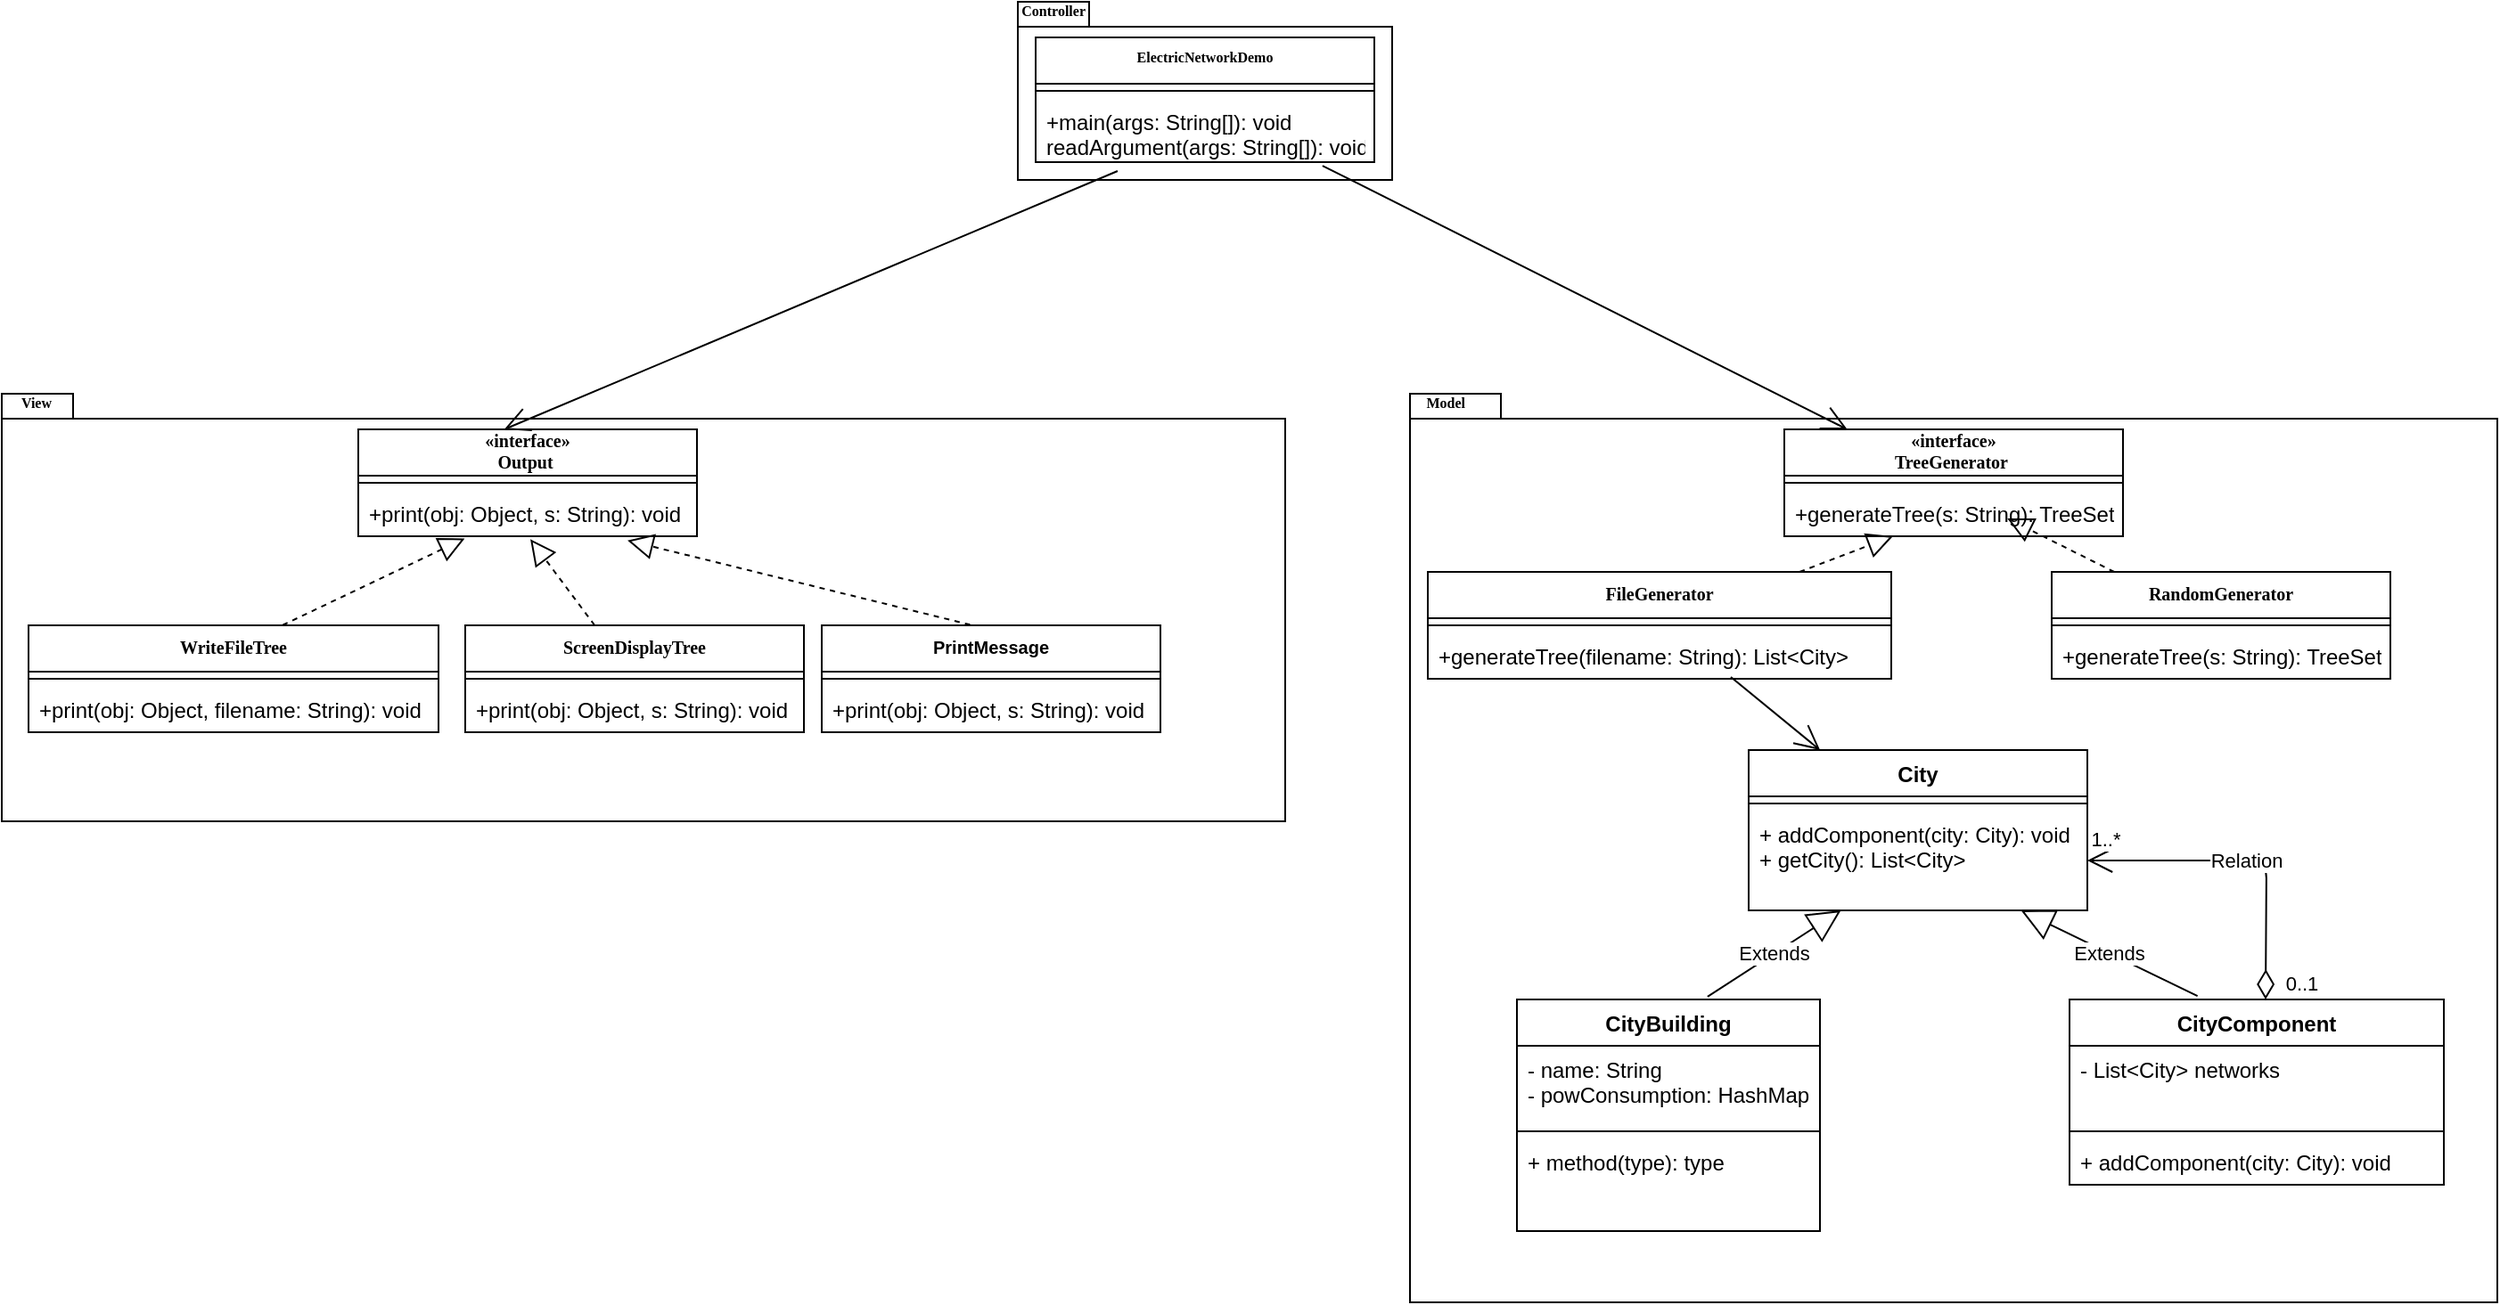 <mxfile version="14.4.3" type="device"><diagram name="Page-1" id="c4acf3e9-155e-7222-9cf6-157b1a14988f"><mxGraphModel dx="1618" dy="1622" grid="1" gridSize="10" guides="1" tooltips="1" connect="1" arrows="1" fold="1" page="1" pageScale="1" pageWidth="850" pageHeight="1100" background="#ffffff" math="0" shadow="0"><root><mxCell id="0"/><mxCell id="1" parent="0"/><mxCell id="6tcFPDkXVUWZXbADZp2s-4" value="Controller" style="shape=folder;fontStyle=1;spacingTop=10;tabWidth=40;tabHeight=14;tabPosition=left;html=1;fontFamily=Times New Roman;labelPosition=left;verticalLabelPosition=top;align=right;verticalAlign=bottom;spacingBottom=-13;spacingRight=-39;fontSize=8;" parent="1" vertex="1"><mxGeometry x="-100" y="-1030" width="210" height="100" as="geometry"/></mxCell><mxCell id="6tcFPDkXVUWZXbADZp2s-5" value="ElectricNetworkDemo" style="swimlane;fontStyle=1;align=center;verticalAlign=top;childLayout=stackLayout;horizontal=1;startSize=26;horizontalStack=0;resizeParent=1;resizeParentMax=0;resizeLast=0;collapsible=1;marginBottom=0;fontFamily=Times New Roman;fontSize=8;" parent="1" vertex="1"><mxGeometry x="-90" y="-1010" width="190" height="70" as="geometry"/></mxCell><mxCell id="6tcFPDkXVUWZXbADZp2s-7" value="" style="line;strokeWidth=1;fillColor=none;align=left;verticalAlign=middle;spacingTop=-1;spacingLeft=3;spacingRight=3;rotatable=0;labelPosition=right;points=[];portConstraint=eastwest;" parent="6tcFPDkXVUWZXbADZp2s-5" vertex="1"><mxGeometry y="26" width="190" height="8" as="geometry"/></mxCell><mxCell id="6tcFPDkXVUWZXbADZp2s-8" value="+main(args: String[]): void&#10;readArgument(args: String[]): void&#10;" style="text;strokeColor=none;fillColor=none;align=left;verticalAlign=top;spacingLeft=4;spacingRight=4;overflow=hidden;rotatable=0;points=[[0,0.5],[1,0.5]];portConstraint=eastwest;" parent="6tcFPDkXVUWZXbADZp2s-5" vertex="1"><mxGeometry y="34" width="190" height="36" as="geometry"/></mxCell><mxCell id="6tcFPDkXVUWZXbADZp2s-9" value="Model&lt;br&gt;" style="shape=folder;fontStyle=1;spacingTop=10;tabWidth=40;tabHeight=14;tabPosition=left;html=1;fontFamily=Times New Roman;labelPosition=left;verticalLabelPosition=top;align=right;verticalAlign=bottom;spacingBottom=-13;spacingRight=-32;fontSize=8;" parent="1" vertex="1"><mxGeometry x="120" y="-810" width="610" height="510" as="geometry"/></mxCell><mxCell id="6tcFPDkXVUWZXbADZp2s-10" value="View&lt;br&gt;" style="shape=folder;fontStyle=1;spacingTop=10;tabWidth=40;tabHeight=14;tabPosition=left;html=1;fontFamily=Times New Roman;labelPosition=left;verticalLabelPosition=top;align=right;verticalAlign=bottom;spacingBottom=-13;spacingRight=-29;fontSize=8;" parent="1" vertex="1"><mxGeometry x="-670" y="-810" width="720" height="240" as="geometry"/></mxCell><mxCell id="6tcFPDkXVUWZXbADZp2s-16" value="WriteFileTree" style="swimlane;fontStyle=1;align=center;verticalAlign=top;childLayout=stackLayout;horizontal=1;startSize=26;horizontalStack=0;resizeParent=1;resizeParentMax=0;resizeLast=0;collapsible=1;marginBottom=0;fontFamily=Times New Roman;fontSize=10;" parent="1" vertex="1"><mxGeometry x="-655" y="-680" width="230" height="60" as="geometry"/></mxCell><mxCell id="6tcFPDkXVUWZXbADZp2s-18" value="" style="line;strokeWidth=1;fillColor=none;align=left;verticalAlign=middle;spacingTop=-1;spacingLeft=3;spacingRight=3;rotatable=0;labelPosition=right;points=[];portConstraint=eastwest;" parent="6tcFPDkXVUWZXbADZp2s-16" vertex="1"><mxGeometry y="26" width="230" height="8" as="geometry"/></mxCell><mxCell id="6tcFPDkXVUWZXbADZp2s-19" value="+print(obj: Object, filename: String): void" style="text;strokeColor=none;fillColor=none;align=left;verticalAlign=top;spacingLeft=4;spacingRight=4;overflow=hidden;rotatable=0;points=[[0,0.5],[1,0.5]];portConstraint=eastwest;" parent="6tcFPDkXVUWZXbADZp2s-16" vertex="1"><mxGeometry y="34" width="230" height="26" as="geometry"/></mxCell><mxCell id="6tcFPDkXVUWZXbADZp2s-20" value="ScreenDisplayTree" style="swimlane;fontStyle=1;align=center;verticalAlign=top;childLayout=stackLayout;horizontal=1;startSize=26;horizontalStack=0;resizeParent=1;resizeParentMax=0;resizeLast=0;collapsible=1;marginBottom=0;fontFamily=Times New Roman;fontSize=10;" parent="1" vertex="1"><mxGeometry x="-410" y="-680" width="190" height="60" as="geometry"/></mxCell><mxCell id="6tcFPDkXVUWZXbADZp2s-22" value="" style="line;strokeWidth=1;fillColor=none;align=left;verticalAlign=middle;spacingTop=-1;spacingLeft=3;spacingRight=3;rotatable=0;labelPosition=right;points=[];portConstraint=eastwest;" parent="6tcFPDkXVUWZXbADZp2s-20" vertex="1"><mxGeometry y="26" width="190" height="8" as="geometry"/></mxCell><mxCell id="6tcFPDkXVUWZXbADZp2s-23" value="+print(obj: Object, s: String): void" style="text;strokeColor=none;fillColor=none;align=left;verticalAlign=top;spacingLeft=4;spacingRight=4;overflow=hidden;rotatable=0;points=[[0,0.5],[1,0.5]];portConstraint=eastwest;" parent="6tcFPDkXVUWZXbADZp2s-20" vertex="1"><mxGeometry y="34" width="190" height="26" as="geometry"/></mxCell><mxCell id="6tcFPDkXVUWZXbADZp2s-24" value="    «interface»&#10;   Output" style="swimlane;fontStyle=1;align=center;verticalAlign=top;childLayout=stackLayout;horizontal=1;startSize=26;horizontalStack=0;resizeParent=1;resizeParentMax=0;resizeLast=0;collapsible=1;marginBottom=0;fontFamily=Times New Roman;fontSize=10;spacingRight=0;spacingTop=-6;spacingLeft=-10;" parent="1" vertex="1"><mxGeometry x="-470" y="-790" width="190" height="60" as="geometry"><mxRectangle x="-690" y="-590" width="70" height="26" as="alternateBounds"/></mxGeometry></mxCell><mxCell id="6tcFPDkXVUWZXbADZp2s-26" value="" style="line;strokeWidth=1;fillColor=none;align=left;verticalAlign=middle;spacingTop=-1;spacingLeft=3;spacingRight=3;rotatable=0;labelPosition=right;points=[];portConstraint=eastwest;" parent="6tcFPDkXVUWZXbADZp2s-24" vertex="1"><mxGeometry y="26" width="190" height="8" as="geometry"/></mxCell><mxCell id="6tcFPDkXVUWZXbADZp2s-27" value="+print(obj: Object, s: String): void" style="text;strokeColor=none;fillColor=none;align=left;verticalAlign=top;spacingLeft=4;spacingRight=4;overflow=hidden;rotatable=0;points=[[0,0.5],[1,0.5]];portConstraint=eastwest;fontSize=12;" parent="6tcFPDkXVUWZXbADZp2s-24" vertex="1"><mxGeometry y="34" width="190" height="26" as="geometry"/></mxCell><mxCell id="6tcFPDkXVUWZXbADZp2s-28" value="" style="endArrow=block;dashed=1;endFill=0;endSize=12;html=1;fontFamily=Times New Roman;fontSize=10;exitX=0.62;exitY=-0.002;exitDx=0;exitDy=0;exitPerimeter=0;entryX=0.314;entryY=1.049;entryDx=0;entryDy=0;entryPerimeter=0;" parent="1" source="6tcFPDkXVUWZXbADZp2s-16" target="6tcFPDkXVUWZXbADZp2s-27" edge="1"><mxGeometry width="160" relative="1" as="geometry"><mxPoint x="-490" y="-620" as="sourcePoint"/><mxPoint x="-330" y="-620" as="targetPoint"/></mxGeometry></mxCell><mxCell id="6tcFPDkXVUWZXbADZp2s-29" value="" style="endArrow=block;dashed=1;endFill=0;endSize=12;html=1;fontFamily=Times New Roman;fontSize=10;entryX=0.508;entryY=1.064;entryDx=0;entryDy=0;entryPerimeter=0;" parent="1" source="6tcFPDkXVUWZXbADZp2s-20" target="6tcFPDkXVUWZXbADZp2s-27" edge="1"><mxGeometry width="160" relative="1" as="geometry"><mxPoint x="-400.0" y="-680" as="sourcePoint"/><mxPoint x="-338.96" y="-708.606" as="targetPoint"/></mxGeometry></mxCell><mxCell id="6tcFPDkXVUWZXbADZp2s-30" value="    «interface»&#10;   TreeGenerator" style="swimlane;fontStyle=1;align=center;verticalAlign=top;childLayout=stackLayout;horizontal=1;startSize=26;horizontalStack=0;resizeParent=1;resizeParentMax=0;resizeLast=0;collapsible=1;marginBottom=0;fontFamily=Times New Roman;fontSize=10;spacingRight=0;spacingTop=-6;spacingLeft=-10;" parent="1" vertex="1"><mxGeometry x="330" y="-790" width="190" height="60" as="geometry"><mxRectangle x="-690" y="-590" width="70" height="26" as="alternateBounds"/></mxGeometry></mxCell><mxCell id="6tcFPDkXVUWZXbADZp2s-31" value="" style="line;strokeWidth=1;fillColor=none;align=left;verticalAlign=middle;spacingTop=-1;spacingLeft=3;spacingRight=3;rotatable=0;labelPosition=right;points=[];portConstraint=eastwest;" parent="6tcFPDkXVUWZXbADZp2s-30" vertex="1"><mxGeometry y="26" width="190" height="8" as="geometry"/></mxCell><mxCell id="6tcFPDkXVUWZXbADZp2s-32" value="+generateTree(s: String): TreeSet" style="text;strokeColor=none;fillColor=none;align=left;verticalAlign=top;spacingLeft=4;spacingRight=4;overflow=hidden;rotatable=0;points=[[0,0.5],[1,0.5]];portConstraint=eastwest;" parent="6tcFPDkXVUWZXbADZp2s-30" vertex="1"><mxGeometry y="34" width="190" height="26" as="geometry"/></mxCell><mxCell id="6tcFPDkXVUWZXbADZp2s-33" value="FileGenerator" style="swimlane;fontStyle=1;align=center;verticalAlign=top;childLayout=stackLayout;horizontal=1;startSize=26;horizontalStack=0;resizeParent=1;resizeParentMax=0;resizeLast=0;collapsible=1;marginBottom=0;fontFamily=Times New Roman;fontSize=10;" parent="1" vertex="1"><mxGeometry x="130" y="-710" width="260" height="60" as="geometry"/></mxCell><mxCell id="6tcFPDkXVUWZXbADZp2s-35" value="" style="line;strokeWidth=1;fillColor=none;align=left;verticalAlign=middle;spacingTop=-1;spacingLeft=3;spacingRight=3;rotatable=0;labelPosition=right;points=[];portConstraint=eastwest;" parent="6tcFPDkXVUWZXbADZp2s-33" vertex="1"><mxGeometry y="26" width="260" height="8" as="geometry"/></mxCell><mxCell id="6tcFPDkXVUWZXbADZp2s-36" value="+generateTree(filename: String): List&lt;City&gt;" style="text;strokeColor=none;fillColor=none;align=left;verticalAlign=top;spacingLeft=4;spacingRight=4;overflow=hidden;rotatable=0;points=[[0,0.5],[1,0.5]];portConstraint=eastwest;" parent="6tcFPDkXVUWZXbADZp2s-33" vertex="1"><mxGeometry y="34" width="260" height="26" as="geometry"/></mxCell><mxCell id="u8ZakWgubLrCn6KzanLc-40" value="" style="endArrow=open;endFill=1;endSize=12;html=1;" parent="6tcFPDkXVUWZXbADZp2s-33" target="u8ZakWgubLrCn6KzanLc-9" edge="1"><mxGeometry width="160" relative="1" as="geometry"><mxPoint x="170" y="59" as="sourcePoint"/><mxPoint x="330" y="59" as="targetPoint"/></mxGeometry></mxCell><mxCell id="6tcFPDkXVUWZXbADZp2s-38" value="RandomGenerator" style="swimlane;fontStyle=1;align=center;verticalAlign=top;childLayout=stackLayout;horizontal=1;startSize=26;horizontalStack=0;resizeParent=1;resizeParentMax=0;resizeLast=0;collapsible=1;marginBottom=0;fontFamily=Times New Roman;fontSize=10;" parent="1" vertex="1"><mxGeometry x="480" y="-710" width="190" height="60" as="geometry"/></mxCell><mxCell id="6tcFPDkXVUWZXbADZp2s-40" value="" style="line;strokeWidth=1;fillColor=none;align=left;verticalAlign=middle;spacingTop=-1;spacingLeft=3;spacingRight=3;rotatable=0;labelPosition=right;points=[];portConstraint=eastwest;" parent="6tcFPDkXVUWZXbADZp2s-38" vertex="1"><mxGeometry y="26" width="190" height="8" as="geometry"/></mxCell><mxCell id="6tcFPDkXVUWZXbADZp2s-41" value="+generateTree(s: String): TreeSet" style="text;strokeColor=none;fillColor=none;align=left;verticalAlign=top;spacingLeft=4;spacingRight=4;overflow=hidden;rotatable=0;points=[[0,0.5],[1,0.5]];portConstraint=eastwest;" parent="6tcFPDkXVUWZXbADZp2s-38" vertex="1"><mxGeometry y="34" width="190" height="26" as="geometry"/></mxCell><mxCell id="6tcFPDkXVUWZXbADZp2s-42" value="" style="endArrow=block;dashed=1;endFill=0;endSize=12;html=1;fontFamily=Times New Roman;fontSize=10;" parent="1" source="6tcFPDkXVUWZXbADZp2s-33" target="6tcFPDkXVUWZXbADZp2s-32" edge="1"><mxGeometry width="160" relative="1" as="geometry"><mxPoint x="310" y="-720" as="sourcePoint"/><mxPoint x="470" y="-720" as="targetPoint"/></mxGeometry></mxCell><mxCell id="6tcFPDkXVUWZXbADZp2s-43" value="" style="endArrow=block;dashed=1;endFill=0;endSize=12;html=1;fontFamily=Times New Roman;fontSize=10;" parent="1" source="6tcFPDkXVUWZXbADZp2s-38" edge="1"><mxGeometry width="160" relative="1" as="geometry"><mxPoint x="340" y="-710.0" as="sourcePoint"/><mxPoint x="455.116" y="-740.0" as="targetPoint"/></mxGeometry></mxCell><mxCell id="6tcFPDkXVUWZXbADZp2s-44" value="" style="endArrow=open;endFill=1;endSize=12;html=1;fontFamily=Times New Roman;fontSize=10;entryX=0.431;entryY=0;entryDx=0;entryDy=0;entryPerimeter=0;exitX=0.242;exitY=1.139;exitDx=0;exitDy=0;exitPerimeter=0;" parent="1" source="6tcFPDkXVUWZXbADZp2s-8" target="6tcFPDkXVUWZXbADZp2s-24" edge="1"><mxGeometry width="160" relative="1" as="geometry"><mxPoint x="-320" y="-920" as="sourcePoint"/><mxPoint x="-160" y="-920" as="targetPoint"/></mxGeometry></mxCell><mxCell id="6tcFPDkXVUWZXbADZp2s-45" value="" style="endArrow=open;endFill=1;endSize=12;html=1;fontFamily=Times New Roman;fontSize=10;exitX=0.847;exitY=1.056;exitDx=0;exitDy=0;exitPerimeter=0;" parent="1" source="6tcFPDkXVUWZXbADZp2s-8" target="6tcFPDkXVUWZXbADZp2s-30" edge="1"><mxGeometry width="160" relative="1" as="geometry"><mxPoint x="-320" y="-920" as="sourcePoint"/><mxPoint x="-160" y="-920" as="targetPoint"/></mxGeometry></mxCell><mxCell id="89KXVYYLMT-BRunKPDXj-12" value="PrintMessage" style="swimlane;fontStyle=1;align=center;verticalAlign=top;childLayout=stackLayout;horizontal=1;startSize=26;horizontalStack=0;resizeParent=1;resizeParentMax=0;resizeLast=0;collapsible=1;marginBottom=0;fontSize=10;" parent="1" vertex="1"><mxGeometry x="-210" y="-680" width="190" height="60" as="geometry"/></mxCell><mxCell id="89KXVYYLMT-BRunKPDXj-14" value="" style="line;strokeWidth=1;fillColor=none;align=left;verticalAlign=middle;spacingTop=-1;spacingLeft=3;spacingRight=3;rotatable=0;labelPosition=right;points=[];portConstraint=eastwest;" parent="89KXVYYLMT-BRunKPDXj-12" vertex="1"><mxGeometry y="26" width="190" height="8" as="geometry"/></mxCell><mxCell id="89KXVYYLMT-BRunKPDXj-15" value="+print(obj: Object, s: String): void" style="text;strokeColor=none;fillColor=none;align=left;verticalAlign=top;spacingLeft=4;spacingRight=4;overflow=hidden;rotatable=0;points=[[0,0.5],[1,0.5]];portConstraint=eastwest;" parent="89KXVYYLMT-BRunKPDXj-12" vertex="1"><mxGeometry y="34" width="190" height="26" as="geometry"/></mxCell><mxCell id="89KXVYYLMT-BRunKPDXj-17" value="" style="endArrow=block;dashed=1;endFill=0;endSize=12;html=1;fontSize=10;exitX=0.438;exitY=-0.006;exitDx=0;exitDy=0;exitPerimeter=0;entryX=0.795;entryY=1.09;entryDx=0;entryDy=0;entryPerimeter=0;" parent="1" source="89KXVYYLMT-BRunKPDXj-12" target="6tcFPDkXVUWZXbADZp2s-27" edge="1"><mxGeometry width="160" relative="1" as="geometry"><mxPoint x="-330" y="-730" as="sourcePoint"/><mxPoint x="-170" y="-730" as="targetPoint"/></mxGeometry></mxCell><mxCell id="u8ZakWgubLrCn6KzanLc-9" value="City" style="swimlane;fontStyle=1;align=center;verticalAlign=top;childLayout=stackLayout;horizontal=1;startSize=26;horizontalStack=0;resizeParent=1;resizeParentMax=0;resizeLast=0;collapsible=1;marginBottom=0;" parent="1" vertex="1"><mxGeometry x="310" y="-610" width="190" height="90" as="geometry"/></mxCell><mxCell id="u8ZakWgubLrCn6KzanLc-11" value="" style="line;strokeWidth=1;fillColor=none;align=left;verticalAlign=middle;spacingTop=-1;spacingLeft=3;spacingRight=3;rotatable=0;labelPosition=right;points=[];portConstraint=eastwest;" parent="u8ZakWgubLrCn6KzanLc-9" vertex="1"><mxGeometry y="26" width="190" height="8" as="geometry"/></mxCell><mxCell id="u8ZakWgubLrCn6KzanLc-12" value="+ addComponent(city: City): void&#10;+ getCity(): List&lt;City&gt;" style="text;strokeColor=none;fillColor=none;align=left;verticalAlign=top;spacingLeft=4;spacingRight=4;overflow=hidden;rotatable=0;points=[[0,0.5],[1,0.5]];portConstraint=eastwest;" parent="u8ZakWgubLrCn6KzanLc-9" vertex="1"><mxGeometry y="34" width="190" height="56" as="geometry"/></mxCell><mxCell id="u8ZakWgubLrCn6KzanLc-23" value="Extends" style="endArrow=block;endSize=16;endFill=0;html=1;exitX=0.629;exitY=-0.012;exitDx=0;exitDy=0;exitPerimeter=0;" parent="1" source="u8ZakWgubLrCn6KzanLc-41" target="u8ZakWgubLrCn6KzanLc-12" edge="1"><mxGeometry width="160" relative="1" as="geometry"><mxPoint x="280" y="-470" as="sourcePoint"/><mxPoint x="410" y="-491" as="targetPoint"/></mxGeometry></mxCell><mxCell id="u8ZakWgubLrCn6KzanLc-24" value="Extends" style="endArrow=block;endSize=16;endFill=0;html=1;exitX=0.342;exitY=-0.019;exitDx=0;exitDy=0;exitPerimeter=0;" parent="1" source="u8ZakWgubLrCn6KzanLc-33" target="u8ZakWgubLrCn6KzanLc-12" edge="1"><mxGeometry width="160" relative="1" as="geometry"><mxPoint x="547.087" y="-480" as="sourcePoint"/><mxPoint x="443" y="-520" as="targetPoint"/></mxGeometry></mxCell><mxCell id="u8ZakWgubLrCn6KzanLc-28" value="Relation" style="endArrow=open;html=1;endSize=12;startArrow=diamondThin;startSize=14;startFill=0;edgeStyle=orthogonalEdgeStyle;" parent="1" target="u8ZakWgubLrCn6KzanLc-12" edge="1"><mxGeometry relative="1" as="geometry"><mxPoint x="600" y="-470" as="sourcePoint"/><mxPoint x="550" y="-480" as="targetPoint"/></mxGeometry></mxCell><mxCell id="u8ZakWgubLrCn6KzanLc-31" value="0..1" style="edgeLabel;html=1;align=center;verticalAlign=middle;resizable=0;points=[];" parent="u8ZakWgubLrCn6KzanLc-28" vertex="1" connectable="0"><mxGeometry x="-0.72" y="-1" relative="1" as="geometry"><mxPoint x="19" y="16" as="offset"/></mxGeometry></mxCell><mxCell id="u8ZakWgubLrCn6KzanLc-32" value="1..*&lt;br&gt;" style="edgeLabel;html=1;align=center;verticalAlign=middle;resizable=0;points=[];" parent="u8ZakWgubLrCn6KzanLc-28" vertex="1" connectable="0"><mxGeometry x="0.773" relative="1" as="geometry"><mxPoint x="-11" y="-12" as="offset"/></mxGeometry></mxCell><mxCell id="u8ZakWgubLrCn6KzanLc-33" value="CityComponent" style="swimlane;fontStyle=1;align=center;verticalAlign=top;childLayout=stackLayout;horizontal=1;startSize=26;horizontalStack=0;resizeParent=1;resizeParentMax=0;resizeLast=0;collapsible=1;marginBottom=0;" parent="1" vertex="1"><mxGeometry x="490" y="-470" width="210" height="104" as="geometry"/></mxCell><mxCell id="u8ZakWgubLrCn6KzanLc-34" value="- List&lt;City&gt; networks " style="text;strokeColor=none;fillColor=none;align=left;verticalAlign=top;spacingLeft=4;spacingRight=4;overflow=hidden;rotatable=0;points=[[0,0.5],[1,0.5]];portConstraint=eastwest;" parent="u8ZakWgubLrCn6KzanLc-33" vertex="1"><mxGeometry y="26" width="210" height="44" as="geometry"/></mxCell><mxCell id="u8ZakWgubLrCn6KzanLc-35" value="" style="line;strokeWidth=1;fillColor=none;align=left;verticalAlign=middle;spacingTop=-1;spacingLeft=3;spacingRight=3;rotatable=0;labelPosition=right;points=[];portConstraint=eastwest;" parent="u8ZakWgubLrCn6KzanLc-33" vertex="1"><mxGeometry y="70" width="210" height="8" as="geometry"/></mxCell><mxCell id="u8ZakWgubLrCn6KzanLc-36" value="+ addComponent(city: City): void" style="text;strokeColor=none;fillColor=none;align=left;verticalAlign=top;spacingLeft=4;spacingRight=4;overflow=hidden;rotatable=0;points=[[0,0.5],[1,0.5]];portConstraint=eastwest;" parent="u8ZakWgubLrCn6KzanLc-33" vertex="1"><mxGeometry y="78" width="210" height="26" as="geometry"/></mxCell><mxCell id="u8ZakWgubLrCn6KzanLc-41" value="CityBuilding" style="swimlane;fontStyle=1;align=center;verticalAlign=top;childLayout=stackLayout;horizontal=1;startSize=26;horizontalStack=0;resizeParent=1;resizeParentMax=0;resizeLast=0;collapsible=1;marginBottom=0;" parent="1" vertex="1"><mxGeometry x="180" y="-470" width="170" height="130" as="geometry"/></mxCell><mxCell id="u8ZakWgubLrCn6KzanLc-42" value="- name: String&#10;- powConsumption: HashMap" style="text;strokeColor=none;fillColor=none;align=left;verticalAlign=top;spacingLeft=4;spacingRight=4;overflow=hidden;rotatable=0;points=[[0,0.5],[1,0.5]];portConstraint=eastwest;" parent="u8ZakWgubLrCn6KzanLc-41" vertex="1"><mxGeometry y="26" width="170" height="44" as="geometry"/></mxCell><mxCell id="u8ZakWgubLrCn6KzanLc-43" value="" style="line;strokeWidth=1;fillColor=none;align=left;verticalAlign=middle;spacingTop=-1;spacingLeft=3;spacingRight=3;rotatable=0;labelPosition=right;points=[];portConstraint=eastwest;" parent="u8ZakWgubLrCn6KzanLc-41" vertex="1"><mxGeometry y="70" width="170" height="8" as="geometry"/></mxCell><mxCell id="u8ZakWgubLrCn6KzanLc-44" value="+ method(type): type" style="text;strokeColor=none;fillColor=none;align=left;verticalAlign=top;spacingLeft=4;spacingRight=4;overflow=hidden;rotatable=0;points=[[0,0.5],[1,0.5]];portConstraint=eastwest;" parent="u8ZakWgubLrCn6KzanLc-41" vertex="1"><mxGeometry y="78" width="170" height="52" as="geometry"/></mxCell></root></mxGraphModel></diagram></mxfile>